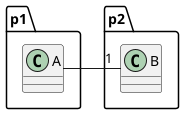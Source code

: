 {
  "sha1": "jsdln6b5loc9i6rj2ihhhh4hzy6f5ni",
  "insertion": {
    "when": "2024-06-03T18:59:32.178Z",
    "user": "plantuml@gmail.com"
  }
}
@startuml
    namespace p1 {
        class A
    }
    namespace p2 {
        class B
    }
    p2.B "1" -left- p1.A
@enduml
